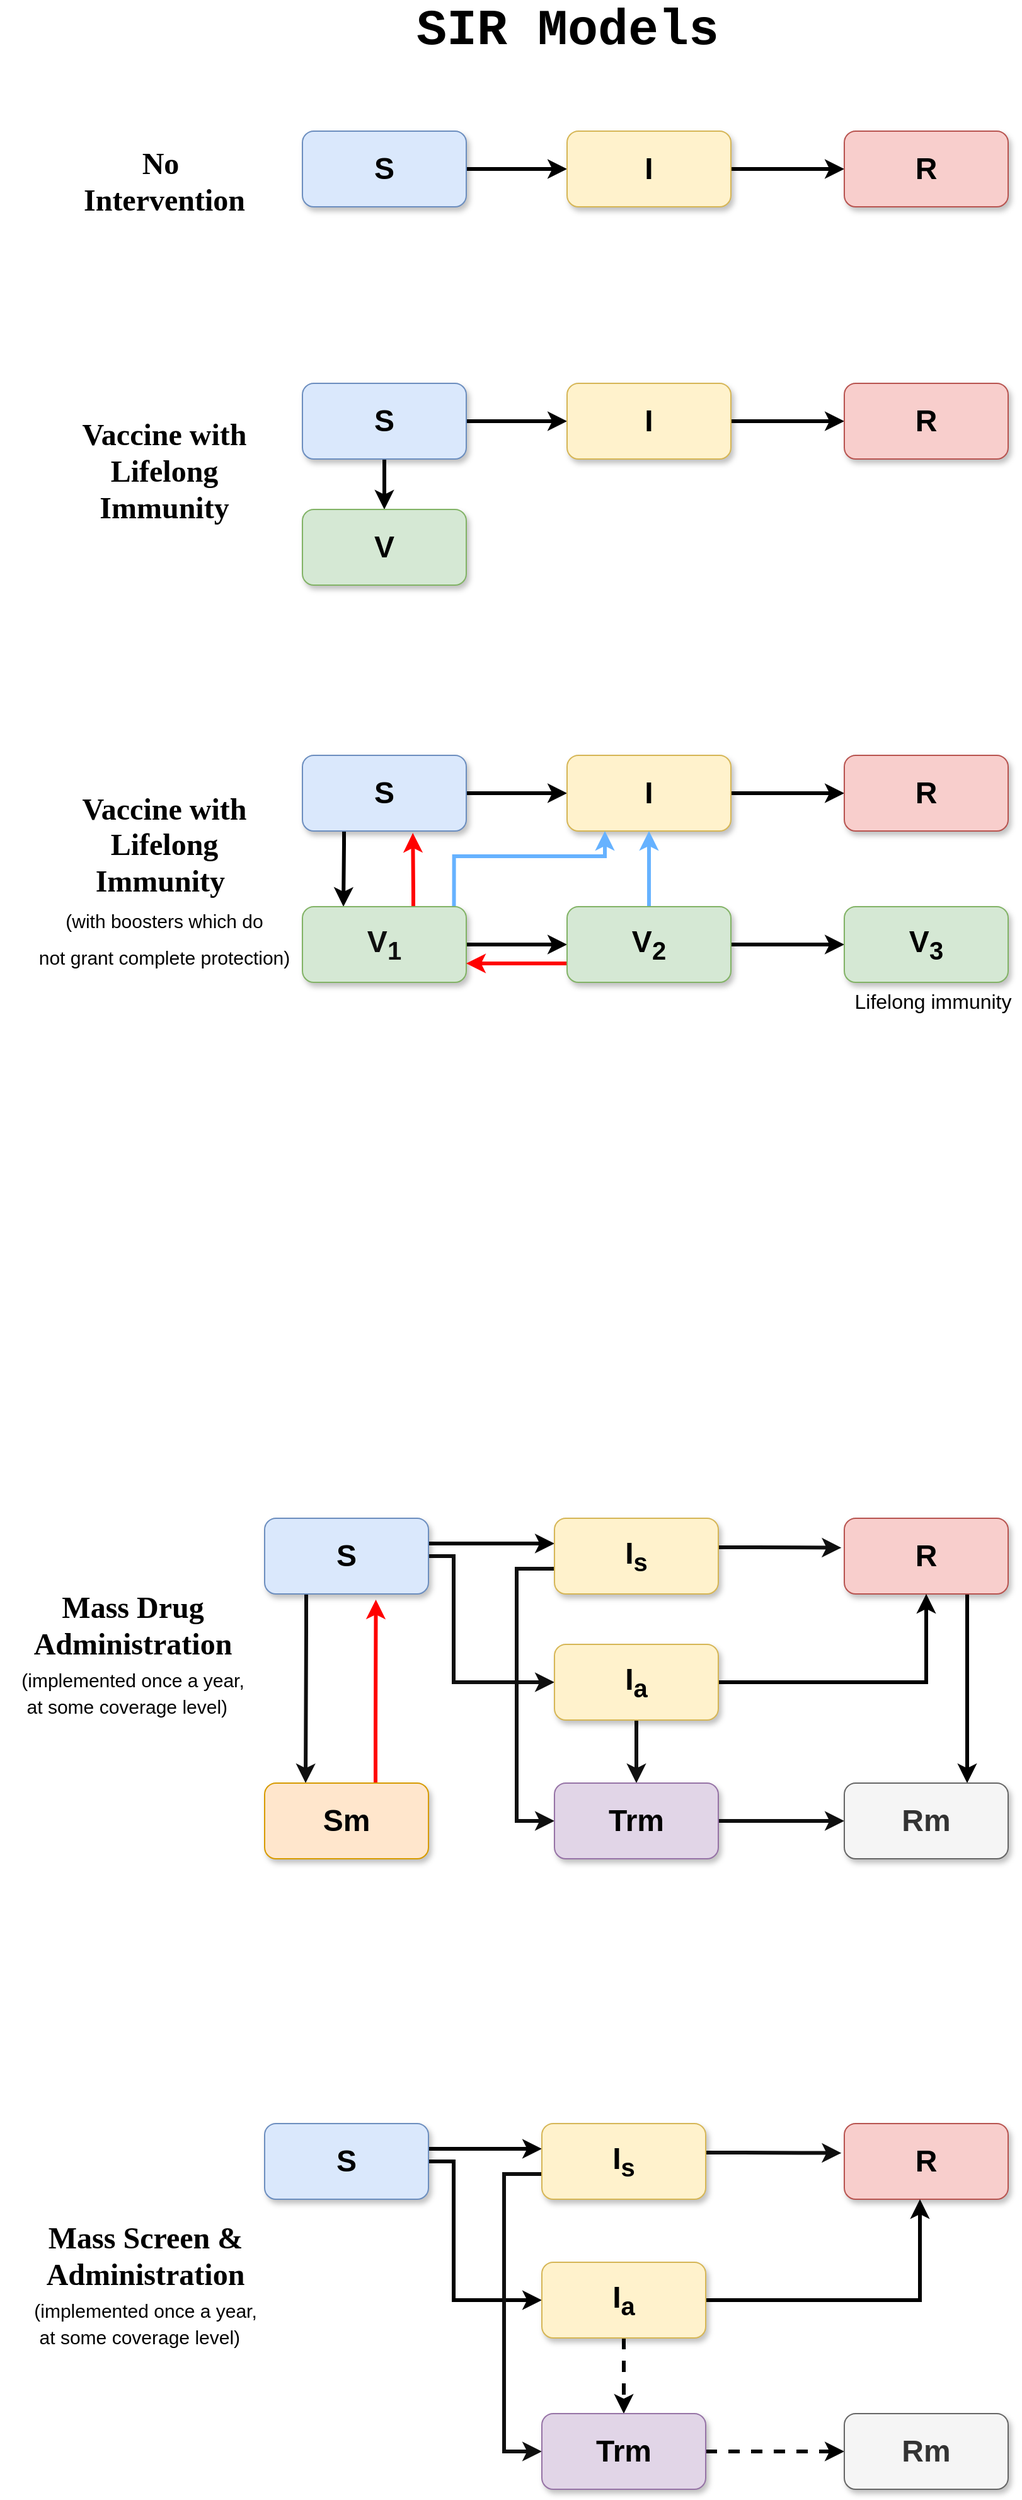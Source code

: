 <mxfile version="13.3.4" type="device"><diagram id="09lc7NRh1KWSGRYFrlhn" name="Page-1"><mxGraphModel dx="1940" dy="659" grid="1" gridSize="10" guides="1" tooltips="1" connect="1" arrows="1" fold="1" page="1" pageScale="1" pageWidth="827" pageHeight="1169" math="0" shadow="0"><root><mxCell id="0"/><mxCell id="1" parent="0"/><mxCell id="1d6xKP4eIeZeGlcygB62-4" style="edgeStyle=orthogonalEdgeStyle;rounded=0;orthogonalLoop=1;jettySize=auto;html=1;strokeWidth=3;" parent="1" source="1d6xKP4eIeZeGlcygB62-1" target="1d6xKP4eIeZeGlcygB62-2" edge="1"><mxGeometry relative="1" as="geometry"/></mxCell><mxCell id="1d6xKP4eIeZeGlcygB62-1" value="&lt;b&gt;&lt;font style=&quot;font-size: 24px&quot;&gt;S&lt;/font&gt;&lt;/b&gt;" style="rounded=1;whiteSpace=wrap;html=1;fillColor=#dae8fc;strokeColor=#6c8ebf;glass=0;shadow=1;sketch=0;" parent="1" vertex="1"><mxGeometry x="230" y="120" width="130" height="60" as="geometry"/></mxCell><mxCell id="1d6xKP4eIeZeGlcygB62-5" style="edgeStyle=orthogonalEdgeStyle;rounded=0;orthogonalLoop=1;jettySize=auto;html=1;entryX=0;entryY=0.5;entryDx=0;entryDy=0;strokeWidth=3;" parent="1" source="1d6xKP4eIeZeGlcygB62-2" target="1d6xKP4eIeZeGlcygB62-3" edge="1"><mxGeometry relative="1" as="geometry"/></mxCell><mxCell id="1d6xKP4eIeZeGlcygB62-2" value="&lt;font size=&quot;1&quot;&gt;&lt;b style=&quot;font-size: 24px&quot;&gt;I&lt;/b&gt;&lt;/font&gt;" style="rounded=1;whiteSpace=wrap;html=1;fillColor=#fff2cc;strokeColor=#d6b656;glass=0;shadow=1;" parent="1" vertex="1"><mxGeometry x="440" y="120" width="130" height="60" as="geometry"/></mxCell><mxCell id="1d6xKP4eIeZeGlcygB62-3" value="&lt;font style=&quot;font-size: 24px&quot;&gt;&lt;b&gt;R&lt;/b&gt;&lt;/font&gt;" style="rounded=1;whiteSpace=wrap;html=1;fillColor=#f8cecc;strokeColor=#b85450;shadow=1;" parent="1" vertex="1"><mxGeometry x="660" y="120" width="130" height="60" as="geometry"/></mxCell><mxCell id="1d6xKP4eIeZeGlcygB62-6" value="&lt;font face=&quot;Courier New&quot; style=&quot;font-size: 40px&quot;&gt;&lt;b&gt;SIR Models&lt;/b&gt;&lt;/font&gt;" style="text;html=1;strokeColor=none;fillColor=none;align=center;verticalAlign=middle;whiteSpace=wrap;rounded=0;" parent="1" vertex="1"><mxGeometry x="292.5" y="30" width="295" height="20" as="geometry"/></mxCell><mxCell id="1d6xKP4eIeZeGlcygB62-8" style="edgeStyle=orthogonalEdgeStyle;rounded=0;orthogonalLoop=1;jettySize=auto;html=1;strokeWidth=3;" parent="1" source="1d6xKP4eIeZeGlcygB62-9" target="1d6xKP4eIeZeGlcygB62-11" edge="1"><mxGeometry relative="1" as="geometry"/></mxCell><mxCell id="1d6xKP4eIeZeGlcygB62-16" style="edgeStyle=orthogonalEdgeStyle;rounded=0;orthogonalLoop=1;jettySize=auto;html=1;entryX=0.5;entryY=0;entryDx=0;entryDy=0;strokeWidth=3;" parent="1" source="1d6xKP4eIeZeGlcygB62-9" target="1d6xKP4eIeZeGlcygB62-15" edge="1"><mxGeometry relative="1" as="geometry"/></mxCell><mxCell id="1d6xKP4eIeZeGlcygB62-9" value="&lt;font style=&quot;font-size: 24px&quot;&gt;&lt;b&gt;S&lt;/b&gt;&lt;/font&gt;" style="rounded=1;whiteSpace=wrap;html=1;fillColor=#dae8fc;strokeColor=#6c8ebf;shadow=1;" parent="1" vertex="1"><mxGeometry x="230" y="320" width="130" height="60" as="geometry"/></mxCell><mxCell id="1d6xKP4eIeZeGlcygB62-10" style="edgeStyle=orthogonalEdgeStyle;rounded=0;orthogonalLoop=1;jettySize=auto;html=1;entryX=0;entryY=0.5;entryDx=0;entryDy=0;strokeWidth=3;" parent="1" source="1d6xKP4eIeZeGlcygB62-11" target="1d6xKP4eIeZeGlcygB62-12" edge="1"><mxGeometry relative="1" as="geometry"/></mxCell><mxCell id="1d6xKP4eIeZeGlcygB62-11" value="&lt;b&gt;&lt;font style=&quot;font-size: 24px&quot;&gt;I&lt;/font&gt;&lt;/b&gt;" style="rounded=1;whiteSpace=wrap;html=1;fillColor=#fff2cc;strokeColor=#d6b656;shadow=1;" parent="1" vertex="1"><mxGeometry x="440" y="320" width="130" height="60" as="geometry"/></mxCell><mxCell id="1d6xKP4eIeZeGlcygB62-12" value="&lt;font style=&quot;font-size: 24px&quot;&gt;&lt;b&gt;R&lt;/b&gt;&lt;/font&gt;" style="rounded=1;whiteSpace=wrap;html=1;fillColor=#f8cecc;strokeColor=#b85450;shadow=1;" parent="1" vertex="1"><mxGeometry x="660" y="320" width="130" height="60" as="geometry"/></mxCell><mxCell id="1d6xKP4eIeZeGlcygB62-15" value="&lt;font style=&quot;font-size: 24px&quot;&gt;&lt;b&gt;V&lt;/b&gt;&lt;/font&gt;" style="rounded=1;whiteSpace=wrap;html=1;fillColor=#d5e8d4;strokeColor=#82b366;shadow=1;" parent="1" vertex="1"><mxGeometry x="230" y="420" width="130" height="60" as="geometry"/></mxCell><mxCell id="1d6xKP4eIeZeGlcygB62-17" style="edgeStyle=orthogonalEdgeStyle;rounded=0;orthogonalLoop=1;jettySize=auto;html=1;strokeWidth=3;" parent="1" source="1d6xKP4eIeZeGlcygB62-19" target="1d6xKP4eIeZeGlcygB62-21" edge="1"><mxGeometry relative="1" as="geometry"/></mxCell><mxCell id="n0AkgG1MHuls4xtYgApP-8" style="edgeStyle=orthogonalEdgeStyle;rounded=0;orthogonalLoop=1;jettySize=auto;html=1;entryX=0.25;entryY=0;entryDx=0;entryDy=0;fontSize=24;strokeWidth=3;" edge="1" parent="1" source="1d6xKP4eIeZeGlcygB62-19" target="1d6xKP4eIeZeGlcygB62-23"><mxGeometry relative="1" as="geometry"><Array as="points"><mxPoint x="263" y="685"/><mxPoint x="263" y="685"/></Array></mxGeometry></mxCell><mxCell id="1d6xKP4eIeZeGlcygB62-19" value="&lt;font style=&quot;font-size: 24px&quot;&gt;&lt;b&gt;S&lt;/b&gt;&lt;/font&gt;" style="rounded=1;whiteSpace=wrap;html=1;fillColor=#dae8fc;strokeColor=#6c8ebf;shadow=1;" parent="1" vertex="1"><mxGeometry x="230" y="615" width="130" height="60" as="geometry"/></mxCell><mxCell id="1d6xKP4eIeZeGlcygB62-20" style="edgeStyle=orthogonalEdgeStyle;rounded=0;orthogonalLoop=1;jettySize=auto;html=1;entryX=0;entryY=0.5;entryDx=0;entryDy=0;strokeWidth=3;" parent="1" source="1d6xKP4eIeZeGlcygB62-21" target="1d6xKP4eIeZeGlcygB62-22" edge="1"><mxGeometry relative="1" as="geometry"/></mxCell><mxCell id="1d6xKP4eIeZeGlcygB62-21" value="&lt;font style=&quot;font-size: 24px&quot;&gt;&lt;b&gt;I&lt;/b&gt;&lt;/font&gt;" style="rounded=1;whiteSpace=wrap;html=1;fillColor=#fff2cc;strokeColor=#d6b656;shadow=1;" parent="1" vertex="1"><mxGeometry x="440" y="615" width="130" height="60" as="geometry"/></mxCell><mxCell id="1d6xKP4eIeZeGlcygB62-22" value="&lt;font style=&quot;font-size: 24px&quot;&gt;&lt;b&gt;R&lt;/b&gt;&lt;/font&gt;" style="rounded=1;whiteSpace=wrap;html=1;fillColor=#f8cecc;strokeColor=#b85450;shadow=1;" parent="1" vertex="1"><mxGeometry x="660" y="615" width="130" height="60" as="geometry"/></mxCell><mxCell id="1d6xKP4eIeZeGlcygB62-27" style="edgeStyle=orthogonalEdgeStyle;rounded=0;orthogonalLoop=1;jettySize=auto;html=1;strokeWidth=3;" parent="1" source="1d6xKP4eIeZeGlcygB62-23" target="1d6xKP4eIeZeGlcygB62-25" edge="1"><mxGeometry relative="1" as="geometry"/></mxCell><mxCell id="1d6xKP4eIeZeGlcygB62-33" style="edgeStyle=orthogonalEdgeStyle;rounded=0;orthogonalLoop=1;jettySize=auto;html=1;exitX=0.925;exitY=0;exitDx=0;exitDy=0;exitPerimeter=0;strokeWidth=3;strokeColor=#66B2FF;" parent="1" source="1d6xKP4eIeZeGlcygB62-23" target="1d6xKP4eIeZeGlcygB62-21" edge="1"><mxGeometry relative="1" as="geometry"><Array as="points"><mxPoint x="350" y="695"/><mxPoint x="470" y="695"/></Array></mxGeometry></mxCell><mxCell id="n0AkgG1MHuls4xtYgApP-10" style="edgeStyle=orthogonalEdgeStyle;rounded=0;orthogonalLoop=1;jettySize=auto;html=1;entryX=0.674;entryY=1.026;entryDx=0;entryDy=0;entryPerimeter=0;fontSize=24;strokeColor=#FF0000;strokeWidth=3;" edge="1" parent="1" source="1d6xKP4eIeZeGlcygB62-23" target="1d6xKP4eIeZeGlcygB62-19"><mxGeometry relative="1" as="geometry"><Array as="points"><mxPoint x="318" y="725"/><mxPoint x="318" y="725"/></Array></mxGeometry></mxCell><mxCell id="1d6xKP4eIeZeGlcygB62-23" value="&lt;font style=&quot;font-size: 24px&quot; color=&quot;#0f0f0f&quot;&gt;&lt;b&gt;V&lt;sub&gt;1&lt;/sub&gt;&lt;/b&gt;&lt;/font&gt;" style="rounded=1;whiteSpace=wrap;html=1;fillColor=#d5e8d4;strokeColor=#82b366;shadow=1;" parent="1" vertex="1"><mxGeometry x="230" y="735" width="130" height="60" as="geometry"/></mxCell><mxCell id="1d6xKP4eIeZeGlcygB62-29" style="edgeStyle=orthogonalEdgeStyle;rounded=0;orthogonalLoop=1;jettySize=auto;html=1;entryX=0;entryY=0.5;entryDx=0;entryDy=0;strokeWidth=3;" parent="1" source="1d6xKP4eIeZeGlcygB62-25" target="1d6xKP4eIeZeGlcygB62-28" edge="1"><mxGeometry relative="1" as="geometry"/></mxCell><mxCell id="1d6xKP4eIeZeGlcygB62-30" style="edgeStyle=orthogonalEdgeStyle;rounded=0;orthogonalLoop=1;jettySize=auto;html=1;entryX=1;entryY=0.75;entryDx=0;entryDy=0;exitX=0;exitY=0.75;exitDx=0;exitDy=0;strokeWidth=3;strokeColor=#FF0000;" parent="1" source="1d6xKP4eIeZeGlcygB62-25" target="1d6xKP4eIeZeGlcygB62-23" edge="1"><mxGeometry relative="1" as="geometry"/></mxCell><mxCell id="1d6xKP4eIeZeGlcygB62-32" style="edgeStyle=orthogonalEdgeStyle;rounded=0;orthogonalLoop=1;jettySize=auto;html=1;strokeWidth=3;strokeColor=#66B2FF;" parent="1" source="1d6xKP4eIeZeGlcygB62-25" edge="1"><mxGeometry relative="1" as="geometry"><mxPoint x="505" y="675" as="targetPoint"/><Array as="points"><mxPoint x="505" y="705"/><mxPoint x="505" y="705"/></Array></mxGeometry></mxCell><mxCell id="1d6xKP4eIeZeGlcygB62-25" value="&lt;font style=&quot;font-size: 24px&quot;&gt;&lt;b&gt;V&lt;sub&gt;2&lt;/sub&gt;&lt;/b&gt;&lt;/font&gt;" style="rounded=1;whiteSpace=wrap;html=1;fillColor=#d5e8d4;strokeColor=#82b366;shadow=1;" parent="1" vertex="1"><mxGeometry x="440" y="735" width="130" height="60" as="geometry"/></mxCell><mxCell id="1d6xKP4eIeZeGlcygB62-26" value="&lt;font style=&quot;font-size: 16px&quot;&gt;Lifelong immunity&lt;/font&gt;" style="text;html=1;align=center;verticalAlign=middle;resizable=0;points=[];autosize=1;" parent="1" vertex="1"><mxGeometry x="660" y="800" width="140" height="20" as="geometry"/></mxCell><mxCell id="1d6xKP4eIeZeGlcygB62-28" value="&lt;font style=&quot;font-size: 24px&quot;&gt;&lt;b&gt;V&lt;sub&gt;3&lt;/sub&gt;&lt;/b&gt;&lt;/font&gt;" style="rounded=1;whiteSpace=wrap;html=1;fillColor=#d5e8d4;strokeColor=#82b366;shadow=1;" parent="1" vertex="1"><mxGeometry x="660" y="735" width="130" height="60" as="geometry"/></mxCell><mxCell id="1d6xKP4eIeZeGlcygB62-34" style="edgeStyle=orthogonalEdgeStyle;rounded=0;orthogonalLoop=1;jettySize=auto;html=1;strokeWidth=3;" parent="1" source="1d6xKP4eIeZeGlcygB62-35" target="1d6xKP4eIeZeGlcygB62-37" edge="1"><mxGeometry relative="1" as="geometry"><Array as="points"><mxPoint x="380" y="1240"/><mxPoint x="380" y="1240"/></Array></mxGeometry></mxCell><mxCell id="n0AkgG1MHuls4xtYgApP-19" style="edgeStyle=orthogonalEdgeStyle;rounded=0;orthogonalLoop=1;jettySize=auto;html=1;entryX=0;entryY=0.5;entryDx=0;entryDy=0;strokeWidth=3;fontSize=24;strokeColor=#0F0F0F;" edge="1" parent="1" source="1d6xKP4eIeZeGlcygB62-35" target="1d6xKP4eIeZeGlcygB62-39"><mxGeometry relative="1" as="geometry"><Array as="points"><mxPoint x="350" y="1250"/><mxPoint x="350" y="1350"/></Array></mxGeometry></mxCell><mxCell id="n0AkgG1MHuls4xtYgApP-23" style="edgeStyle=orthogonalEdgeStyle;rounded=0;orthogonalLoop=1;jettySize=auto;html=1;entryX=0.25;entryY=0;entryDx=0;entryDy=0;strokeColor=#0F0F0F;strokeWidth=3;fontSize=24;" edge="1" parent="1" source="1d6xKP4eIeZeGlcygB62-35" target="1d6xKP4eIeZeGlcygB62-44"><mxGeometry relative="1" as="geometry"><Array as="points"><mxPoint x="233" y="1310"/><mxPoint x="233" y="1310"/></Array></mxGeometry></mxCell><mxCell id="1d6xKP4eIeZeGlcygB62-35" value="&lt;font style=&quot;font-size: 24px&quot;&gt;&lt;b&gt;S&lt;/b&gt;&lt;/font&gt;" style="rounded=1;whiteSpace=wrap;html=1;fillColor=#dae8fc;strokeColor=#6c8ebf;shadow=1;" parent="1" vertex="1"><mxGeometry x="200" y="1220" width="130" height="60" as="geometry"/></mxCell><mxCell id="n0AkgG1MHuls4xtYgApP-20" style="edgeStyle=orthogonalEdgeStyle;rounded=0;orthogonalLoop=1;jettySize=auto;html=1;entryX=-0.018;entryY=0.389;entryDx=0;entryDy=0;entryPerimeter=0;strokeColor=#0F0F0F;strokeWidth=3;fontSize=24;" edge="1" parent="1" source="1d6xKP4eIeZeGlcygB62-37" target="1d6xKP4eIeZeGlcygB62-38"><mxGeometry relative="1" as="geometry"><Array as="points"><mxPoint x="590" y="1243"/><mxPoint x="590" y="1243"/></Array></mxGeometry></mxCell><mxCell id="n0AkgG1MHuls4xtYgApP-25" style="edgeStyle=orthogonalEdgeStyle;rounded=0;orthogonalLoop=1;jettySize=auto;html=1;entryX=0;entryY=0.5;entryDx=0;entryDy=0;strokeColor=#0F0F0F;strokeWidth=3;fontSize=24;" edge="1" parent="1" source="1d6xKP4eIeZeGlcygB62-37" target="1d6xKP4eIeZeGlcygB62-47"><mxGeometry relative="1" as="geometry"><Array as="points"><mxPoint x="495" y="1260"/><mxPoint x="400" y="1260"/><mxPoint x="400" y="1460"/></Array></mxGeometry></mxCell><mxCell id="1d6xKP4eIeZeGlcygB62-37" value="&lt;b&gt;&lt;font style=&quot;font-size: 24px&quot;&gt;I&lt;sub&gt;s&lt;/sub&gt;&lt;/font&gt;&lt;/b&gt;" style="rounded=1;whiteSpace=wrap;html=1;fillColor=#fff2cc;strokeColor=#d6b656;shadow=1;" parent="1" vertex="1"><mxGeometry x="430" y="1220" width="130" height="60" as="geometry"/></mxCell><mxCell id="1d6xKP4eIeZeGlcygB62-53" style="edgeStyle=orthogonalEdgeStyle;rounded=0;orthogonalLoop=1;jettySize=auto;html=1;exitX=0.75;exitY=1;exitDx=0;exitDy=0;entryX=0.75;entryY=0;entryDx=0;entryDy=0;strokeWidth=3;" parent="1" source="1d6xKP4eIeZeGlcygB62-38" target="1d6xKP4eIeZeGlcygB62-48" edge="1"><mxGeometry relative="1" as="geometry"/></mxCell><mxCell id="1d6xKP4eIeZeGlcygB62-38" value="&lt;b&gt;&lt;font style=&quot;font-size: 24px&quot;&gt;R&lt;/font&gt;&lt;/b&gt;" style="rounded=1;whiteSpace=wrap;html=1;fillColor=#f8cecc;strokeColor=#b85450;shadow=1;" parent="1" vertex="1"><mxGeometry x="660" y="1220" width="130" height="60" as="geometry"/></mxCell><mxCell id="1d6xKP4eIeZeGlcygB62-41" style="edgeStyle=orthogonalEdgeStyle;rounded=0;orthogonalLoop=1;jettySize=auto;html=1;exitX=1;exitY=0.5;exitDx=0;exitDy=0;entryX=0.5;entryY=1;entryDx=0;entryDy=0;strokeWidth=3;" parent="1" source="1d6xKP4eIeZeGlcygB62-39" target="1d6xKP4eIeZeGlcygB62-38" edge="1"><mxGeometry relative="1" as="geometry"/></mxCell><mxCell id="n0AkgG1MHuls4xtYgApP-28" value="" style="edgeStyle=orthogonalEdgeStyle;rounded=0;orthogonalLoop=1;jettySize=auto;html=1;strokeColor=#0F0F0F;strokeWidth=3;fontSize=24;" edge="1" parent="1" source="1d6xKP4eIeZeGlcygB62-39" target="1d6xKP4eIeZeGlcygB62-47"><mxGeometry relative="1" as="geometry"/></mxCell><mxCell id="1d6xKP4eIeZeGlcygB62-39" value="&lt;font style=&quot;font-size: 24px&quot;&gt;&lt;b&gt;I&lt;sub&gt;a&lt;/sub&gt;&lt;/b&gt;&lt;/font&gt;" style="rounded=1;whiteSpace=wrap;html=1;fillColor=#fff2cc;strokeColor=#d6b656;shadow=1;" parent="1" vertex="1"><mxGeometry x="430" y="1320" width="130" height="60" as="geometry"/></mxCell><mxCell id="n0AkgG1MHuls4xtYgApP-24" style="edgeStyle=orthogonalEdgeStyle;rounded=0;orthogonalLoop=1;jettySize=auto;html=1;entryX=0.679;entryY=1.075;entryDx=0;entryDy=0;entryPerimeter=0;strokeWidth=3;fontSize=24;strokeColor=#FF0000;" edge="1" parent="1" source="1d6xKP4eIeZeGlcygB62-44" target="1d6xKP4eIeZeGlcygB62-35"><mxGeometry relative="1" as="geometry"><Array as="points"><mxPoint x="288" y="1390"/><mxPoint x="288" y="1390"/></Array></mxGeometry></mxCell><mxCell id="1d6xKP4eIeZeGlcygB62-44" value="&lt;font style=&quot;font-size: 24px&quot;&gt;&lt;b&gt;Sm&lt;/b&gt;&lt;/font&gt;" style="rounded=1;whiteSpace=wrap;html=1;shadow=1;fillColor=#ffe6cc;strokeColor=#d79b00;" parent="1" vertex="1"><mxGeometry x="200" y="1430" width="130" height="60" as="geometry"/></mxCell><mxCell id="n0AkgG1MHuls4xtYgApP-30" style="edgeStyle=orthogonalEdgeStyle;rounded=0;orthogonalLoop=1;jettySize=auto;html=1;entryX=0;entryY=0.5;entryDx=0;entryDy=0;strokeColor=#0F0F0F;strokeWidth=3;fontSize=24;" edge="1" parent="1" source="1d6xKP4eIeZeGlcygB62-47" target="1d6xKP4eIeZeGlcygB62-48"><mxGeometry relative="1" as="geometry"/></mxCell><mxCell id="1d6xKP4eIeZeGlcygB62-47" value="&lt;font style=&quot;font-size: 24px&quot;&gt;&lt;b&gt;Trm&lt;/b&gt;&lt;/font&gt;" style="rounded=1;whiteSpace=wrap;html=1;fillColor=#e1d5e7;strokeColor=#9673a6;shadow=1;" parent="1" vertex="1"><mxGeometry x="430" y="1430" width="130" height="60" as="geometry"/></mxCell><mxCell id="1d6xKP4eIeZeGlcygB62-48" value="&lt;font style=&quot;font-size: 24px&quot;&gt;&lt;b&gt;Rm&lt;/b&gt;&lt;/font&gt;" style="rounded=1;whiteSpace=wrap;html=1;shadow=1;fillColor=#f5f5f5;strokeColor=#666666;fontColor=#333333;" parent="1" vertex="1"><mxGeometry x="660" y="1430" width="130" height="60" as="geometry"/></mxCell><mxCell id="1d6xKP4eIeZeGlcygB62-56" style="edgeStyle=orthogonalEdgeStyle;rounded=0;orthogonalLoop=1;jettySize=auto;html=1;strokeWidth=3;" parent="1" source="1d6xKP4eIeZeGlcygB62-58" target="1d6xKP4eIeZeGlcygB62-60" edge="1"><mxGeometry relative="1" as="geometry"><Array as="points"><mxPoint x="400" y="1720"/><mxPoint x="400" y="1720"/></Array></mxGeometry></mxCell><mxCell id="1d6xKP4eIeZeGlcygB62-57" style="edgeStyle=orthogonalEdgeStyle;rounded=0;orthogonalLoop=1;jettySize=auto;html=1;entryX=0;entryY=0.5;entryDx=0;entryDy=0;strokeWidth=3;" parent="1" source="1d6xKP4eIeZeGlcygB62-58" target="1d6xKP4eIeZeGlcygB62-62" edge="1"><mxGeometry relative="1" as="geometry"><Array as="points"><mxPoint x="350" y="1730"/><mxPoint x="350" y="1840"/></Array></mxGeometry></mxCell><mxCell id="1d6xKP4eIeZeGlcygB62-58" value="&lt;font style=&quot;font-size: 24px&quot;&gt;&lt;b&gt;S&lt;/b&gt;&lt;/font&gt;" style="rounded=1;whiteSpace=wrap;html=1;fillColor=#dae8fc;strokeColor=#6c8ebf;shadow=1;" parent="1" vertex="1"><mxGeometry x="200" y="1700" width="130" height="60" as="geometry"/></mxCell><mxCell id="n0AkgG1MHuls4xtYgApP-33" style="edgeStyle=orthogonalEdgeStyle;rounded=0;orthogonalLoop=1;jettySize=auto;html=1;entryX=-0.018;entryY=0.389;entryDx=0;entryDy=0;entryPerimeter=0;strokeWidth=3;fontSize=24;strokeColor=#0F0F0F;" edge="1" parent="1" source="1d6xKP4eIeZeGlcygB62-60" target="1d6xKP4eIeZeGlcygB62-61"><mxGeometry relative="1" as="geometry"><Array as="points"><mxPoint x="580" y="1723"/><mxPoint x="580" y="1723"/></Array></mxGeometry></mxCell><mxCell id="n0AkgG1MHuls4xtYgApP-34" style="edgeStyle=orthogonalEdgeStyle;rounded=0;orthogonalLoop=1;jettySize=auto;html=1;entryX=0;entryY=0.5;entryDx=0;entryDy=0;strokeColor=#0F0F0F;strokeWidth=3;fontSize=24;" edge="1" parent="1" source="1d6xKP4eIeZeGlcygB62-60" target="1d6xKP4eIeZeGlcygB62-68"><mxGeometry relative="1" as="geometry"><Array as="points"><mxPoint x="390" y="1740"/><mxPoint x="390" y="1960"/></Array></mxGeometry></mxCell><mxCell id="1d6xKP4eIeZeGlcygB62-60" value="&lt;font style=&quot;font-size: 24px&quot;&gt;&lt;b&gt;I&lt;sub&gt;s&lt;/sub&gt;&lt;/b&gt;&lt;/font&gt;" style="rounded=1;whiteSpace=wrap;html=1;fillColor=#fff2cc;strokeColor=#d6b656;shadow=1;" parent="1" vertex="1"><mxGeometry x="420" y="1700" width="130" height="60" as="geometry"/></mxCell><mxCell id="1d6xKP4eIeZeGlcygB62-61" value="&lt;b&gt;&lt;font style=&quot;font-size: 24px&quot;&gt;R&lt;/font&gt;&lt;/b&gt;" style="rounded=1;whiteSpace=wrap;html=1;fillColor=#f8cecc;strokeColor=#b85450;shadow=1;" parent="1" vertex="1"><mxGeometry x="660" y="1700" width="130" height="60" as="geometry"/></mxCell><mxCell id="1d6xKP4eIeZeGlcygB62-64" style="edgeStyle=orthogonalEdgeStyle;rounded=0;orthogonalLoop=1;jettySize=auto;html=1;exitX=1;exitY=0.5;exitDx=0;exitDy=0;strokeWidth=3;" parent="1" source="1d6xKP4eIeZeGlcygB62-62" target="1d6xKP4eIeZeGlcygB62-61" edge="1"><mxGeometry relative="1" as="geometry"><Array as="points"><mxPoint x="720" y="1840"/></Array></mxGeometry></mxCell><mxCell id="1d6xKP4eIeZeGlcygB62-70" style="edgeStyle=orthogonalEdgeStyle;rounded=0;orthogonalLoop=1;jettySize=auto;html=1;entryX=0.5;entryY=0;entryDx=0;entryDy=0;dashed=1;strokeWidth=3;" parent="1" source="1d6xKP4eIeZeGlcygB62-62" target="1d6xKP4eIeZeGlcygB62-68" edge="1"><mxGeometry relative="1" as="geometry"/></mxCell><mxCell id="1d6xKP4eIeZeGlcygB62-62" value="&lt;font style=&quot;font-size: 24px&quot;&gt;&lt;b&gt;I&lt;sub&gt;a&lt;/sub&gt;&lt;/b&gt;&lt;/font&gt;" style="rounded=1;whiteSpace=wrap;html=1;fillColor=#fff2cc;strokeColor=#d6b656;shadow=1;" parent="1" vertex="1"><mxGeometry x="420" y="1810" width="130" height="60" as="geometry"/></mxCell><mxCell id="1d6xKP4eIeZeGlcygB62-72" style="edgeStyle=orthogonalEdgeStyle;rounded=0;orthogonalLoop=1;jettySize=auto;html=1;dashed=1;strokeWidth=3;" parent="1" source="1d6xKP4eIeZeGlcygB62-68" target="1d6xKP4eIeZeGlcygB62-71" edge="1"><mxGeometry relative="1" as="geometry"/></mxCell><mxCell id="1d6xKP4eIeZeGlcygB62-68" value="&lt;font style=&quot;font-size: 24px&quot;&gt;&lt;b&gt;Trm&lt;/b&gt;&lt;/font&gt;" style="rounded=1;whiteSpace=wrap;html=1;fillColor=#e1d5e7;strokeColor=#9673a6;shadow=1;" parent="1" vertex="1"><mxGeometry x="420" y="1930" width="130" height="60" as="geometry"/></mxCell><mxCell id="1d6xKP4eIeZeGlcygB62-71" value="&lt;b&gt;&lt;font style=&quot;font-size: 24px&quot;&gt;Rm&lt;/font&gt;&lt;/b&gt;" style="rounded=1;whiteSpace=wrap;html=1;fillColor=#f5f5f5;strokeColor=#666666;fontColor=#333333;shadow=1;" parent="1" vertex="1"><mxGeometry x="660" y="1930" width="130" height="60" as="geometry"/></mxCell><mxCell id="n0AkgG1MHuls4xtYgApP-5" value="&lt;blockquote style=&quot;font-size: 24px&quot;&gt;&lt;b&gt;&lt;font face=&quot;Georgia&quot;&gt;&lt;font style=&quot;font-size: 24px&quot;&gt;No&amp;nbsp;&lt;br&gt;&lt;/font&gt;Intervention&lt;/font&gt;&lt;/b&gt;&lt;/blockquote&gt;" style="text;html=1;align=center;verticalAlign=middle;resizable=0;points=[];autosize=1;spacing=0;horizontal=1;" vertex="1" parent="1"><mxGeometry x="-5" y="120" width="250" height="80" as="geometry"/></mxCell><mxCell id="n0AkgG1MHuls4xtYgApP-6" value="&lt;b&gt;&lt;font face=&quot;Georgia&quot;&gt;Vaccine with&lt;br&gt;Lifelong &lt;br&gt;Immunity&lt;/font&gt;&lt;/b&gt;" style="text;html=1;align=center;verticalAlign=middle;resizable=0;points=[];autosize=1;fontSize=24;" vertex="1" parent="1"><mxGeometry x="35" y="340" width="170" height="100" as="geometry"/></mxCell><mxCell id="n0AkgG1MHuls4xtYgApP-14" value="&lt;b&gt;&lt;font face=&quot;Georgia&quot;&gt;Vaccine with &lt;br&gt;Lifelong &lt;br&gt;Immunity&lt;/font&gt;&lt;/b&gt;&amp;nbsp;&lt;br&gt;&lt;font style=&quot;font-size: 15px&quot;&gt;(with boosters which do &lt;br&gt;not grant complete protection)&lt;/font&gt;" style="text;html=1;align=center;verticalAlign=middle;resizable=0;points=[];autosize=1;fontSize=24;" vertex="1" parent="1"><mxGeometry x="15" y="635" width="210" height="160" as="geometry"/></mxCell><mxCell id="n0AkgG1MHuls4xtYgApP-31" value="&lt;font face=&quot;Georgia&quot;&gt;&lt;b&gt;Mass Drug &lt;br&gt;Administration&lt;/b&gt;&lt;/font&gt;" style="text;html=1;align=center;verticalAlign=middle;resizable=0;points=[];autosize=1;fontSize=24;" vertex="1" parent="1"><mxGeometry x="-10" y="1270" width="210" height="70" as="geometry"/></mxCell><mxCell id="n0AkgG1MHuls4xtYgApP-32" value="&lt;font style=&quot;font-size: 15px&quot;&gt;&lt;font style=&quot;font-size: 15px&quot;&gt;(implemented once a year,&lt;br&gt;&lt;div&gt;&lt;div style=&quot;text-align: left&quot;&gt;&amp;nbsp;at some coverage level)&lt;/div&gt;&lt;/div&gt;&lt;/font&gt;&lt;/font&gt;" style="text;html=1;align=center;verticalAlign=middle;resizable=0;points=[];autosize=1;fontSize=24;" vertex="1" parent="1"><mxGeometry y="1320" width="190" height="70" as="geometry"/></mxCell><mxCell id="n0AkgG1MHuls4xtYgApP-35" value="&lt;font face=&quot;Georgia&quot;&gt;&lt;b&gt;Mass Screen &amp;amp; &lt;br&gt;Administration&lt;/b&gt;&lt;/font&gt;" style="text;html=1;align=center;verticalAlign=middle;resizable=0;points=[];autosize=1;fontSize=24;" vertex="1" parent="1"><mxGeometry y="1770" width="210" height="70" as="geometry"/></mxCell><mxCell id="n0AkgG1MHuls4xtYgApP-36" value="&lt;font style=&quot;font-size: 15px&quot;&gt;&lt;font style=&quot;font-size: 15px&quot;&gt;(implemented once a year,&lt;br&gt;&lt;div&gt;&lt;div style=&quot;text-align: left&quot;&gt;&amp;nbsp;at some coverage level)&lt;/div&gt;&lt;/div&gt;&lt;/font&gt;&lt;/font&gt;" style="text;html=1;align=center;verticalAlign=middle;resizable=0;points=[];autosize=1;fontSize=24;" vertex="1" parent="1"><mxGeometry x="10" y="1820" width="190" height="70" as="geometry"/></mxCell></root></mxGraphModel></diagram></mxfile>